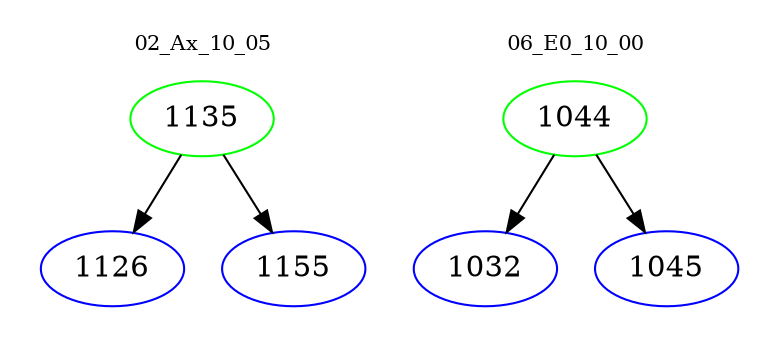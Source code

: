 digraph{
subgraph cluster_0 {
color = white
label = "02_Ax_10_05";
fontsize=10;
T0_1135 [label="1135", color="green"]
T0_1135 -> T0_1126 [color="black"]
T0_1126 [label="1126", color="blue"]
T0_1135 -> T0_1155 [color="black"]
T0_1155 [label="1155", color="blue"]
}
subgraph cluster_1 {
color = white
label = "06_E0_10_00";
fontsize=10;
T1_1044 [label="1044", color="green"]
T1_1044 -> T1_1032 [color="black"]
T1_1032 [label="1032", color="blue"]
T1_1044 -> T1_1045 [color="black"]
T1_1045 [label="1045", color="blue"]
}
}
